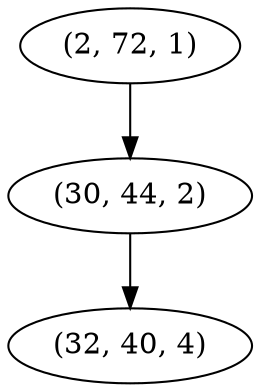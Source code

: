 digraph tree {
    "(2, 72, 1)";
    "(30, 44, 2)";
    "(32, 40, 4)";
    "(2, 72, 1)" -> "(30, 44, 2)";
    "(30, 44, 2)" -> "(32, 40, 4)";
}
